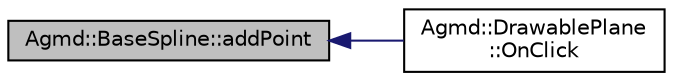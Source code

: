 digraph "Agmd::BaseSpline::addPoint"
{
  edge [fontname="Helvetica",fontsize="10",labelfontname="Helvetica",labelfontsize="10"];
  node [fontname="Helvetica",fontsize="10",shape=record];
  rankdir="LR";
  Node1 [label="Agmd::BaseSpline::addPoint",height=0.2,width=0.4,color="black", fillcolor="grey75", style="filled" fontcolor="black"];
  Node1 -> Node2 [dir="back",color="midnightblue",fontsize="10",style="solid"];
  Node2 [label="Agmd::DrawablePlane\l::OnClick",height=0.2,width=0.4,color="black", fillcolor="white", style="filled",URL="$class_agmd_1_1_drawable_plane.html#afa0378c703f4c6829782b622c03ffdb2"];
}
